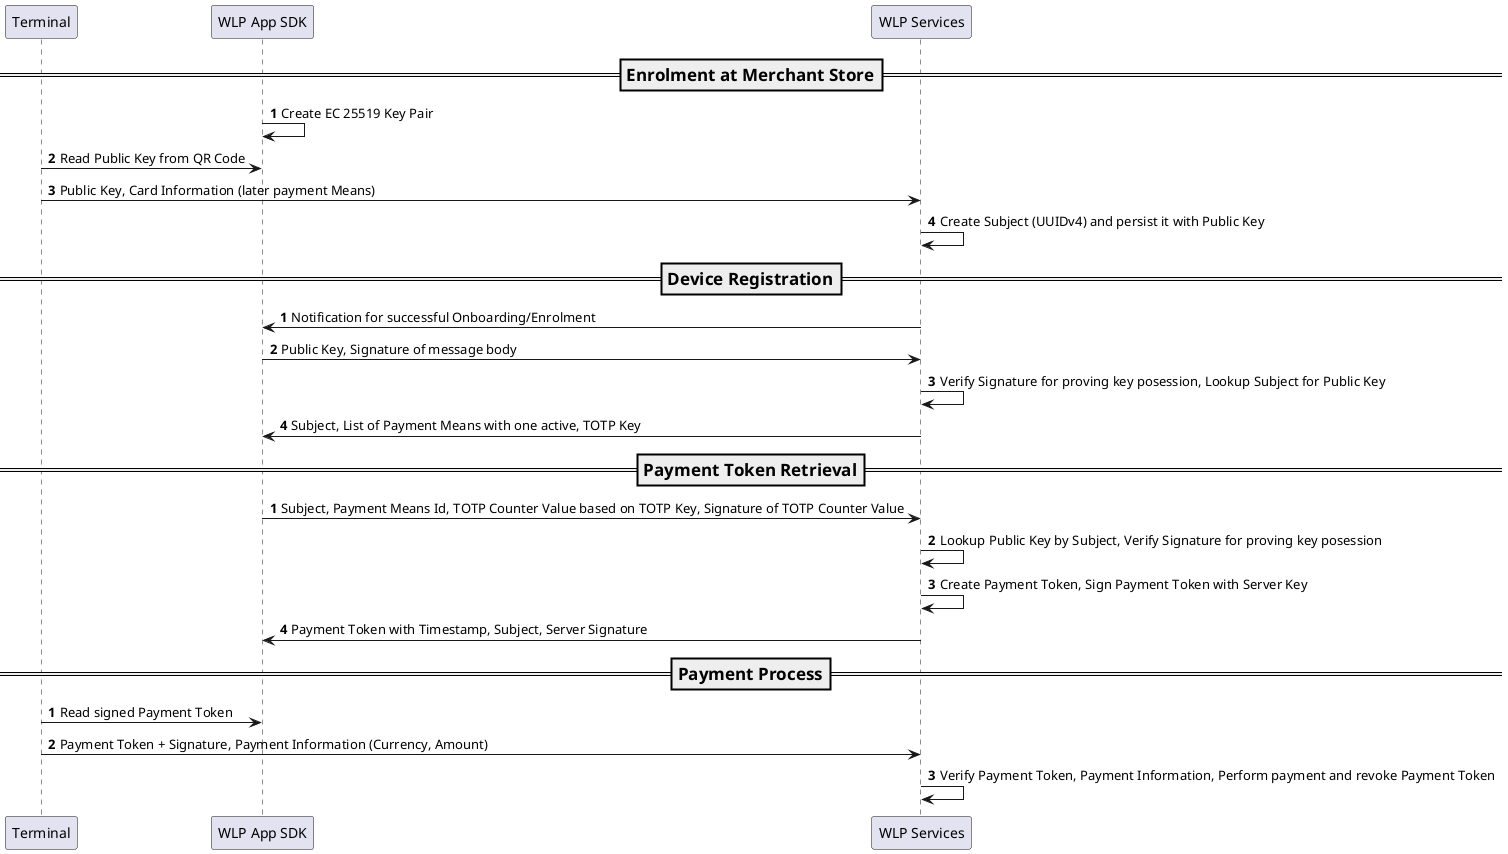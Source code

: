 @startuml

participant "Terminal" as terminal
participant "WLP App SDK" as sdk
participant "WLP Services" as service

=== Enrolment at Merchant Store ==
autonumber
sdk -> sdk: Create EC 25519 Key Pair
sdk <- terminal: Read Public Key from QR Code
terminal -> service: Public Key, Card Information (later payment Means)
service -> service: Create Subject (UUIDv4) and persist it with Public Key

=== Device Registration ==
autonumber
sdk <- service: Notification for successful Onboarding/Enrolment
sdk -> service: Public Key, Signature of message body
service -> service: Verify Signature for proving key posession, Lookup Subject for Public Key
sdk <- service: Subject, List of Payment Means with one active, TOTP Key

=== Payment Token Retrieval ==
autonumber
sdk -> service: Subject, Payment Means Id, TOTP Counter Value based on TOTP Key, Signature of TOTP Counter Value
service -> service: Lookup Public Key by Subject, Verify Signature for proving key posession
service -> service: Create Payment Token, Sign Payment Token with Server Key
sdk <- service: Payment Token with Timestamp, Subject, Server Signature

=== Payment Process ==
autonumber
sdk <- terminal: Read signed Payment Token
terminal -> service: Payment Token + Signature, Payment Information (Currency, Amount)
service -> service: Verify Payment Token, Payment Information, Perform payment and revoke Payment Token

@enduml
